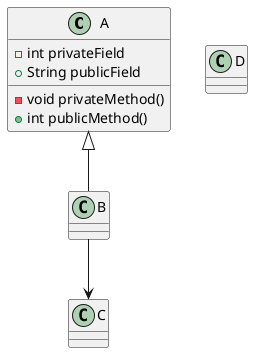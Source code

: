 @startuml
class A {
    -int privateField
    +String publicField
    -void privateMethod()
    +int publicMethod()
}

class B {
}

class C {
}

class D

A <|-- B
B --> C
@enduml
